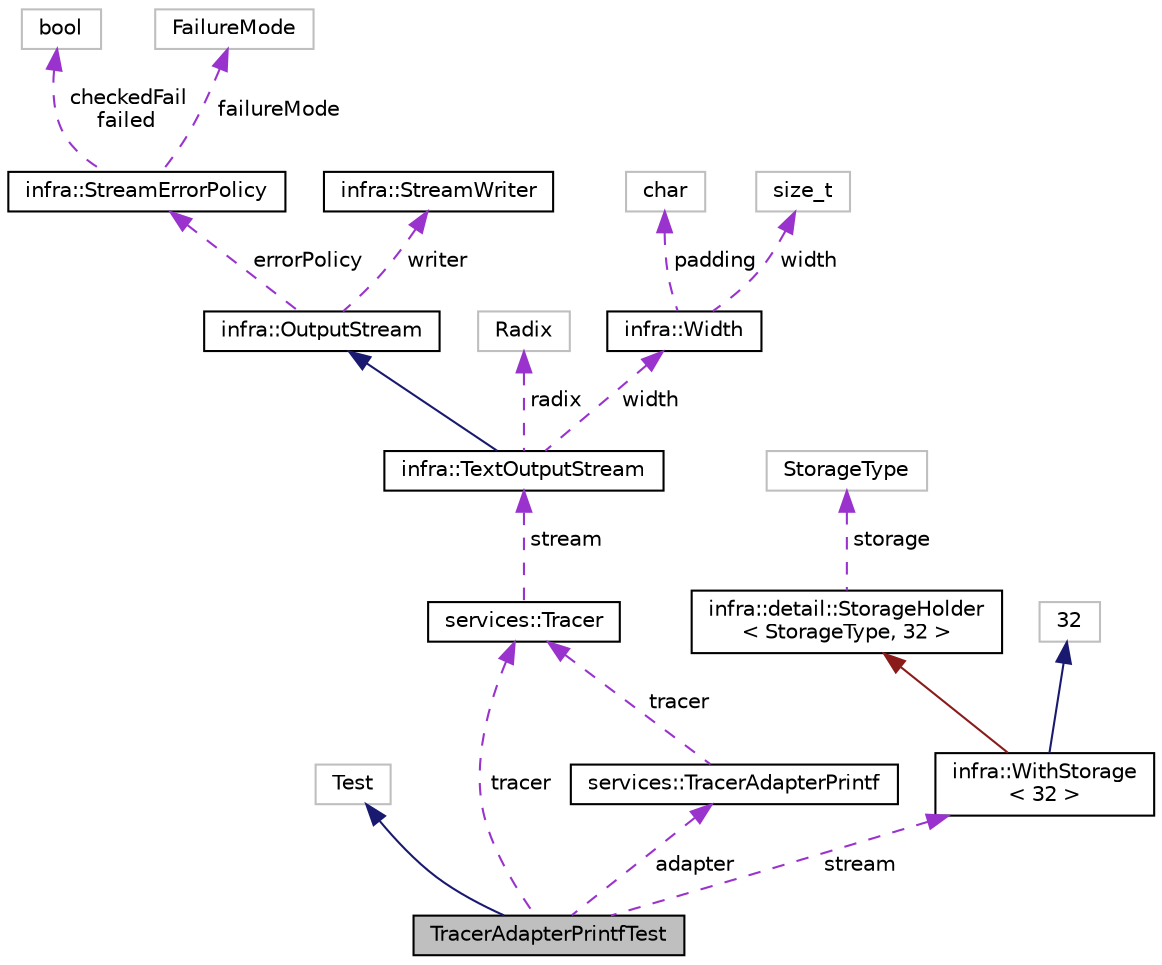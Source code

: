 digraph "TracerAdapterPrintfTest"
{
 // INTERACTIVE_SVG=YES
  edge [fontname="Helvetica",fontsize="10",labelfontname="Helvetica",labelfontsize="10"];
  node [fontname="Helvetica",fontsize="10",shape=record];
  Node2 [label="TracerAdapterPrintfTest",height=0.2,width=0.4,color="black", fillcolor="grey75", style="filled", fontcolor="black"];
  Node3 -> Node2 [dir="back",color="midnightblue",fontsize="10",style="solid",fontname="Helvetica"];
  Node3 [label="Test",height=0.2,width=0.4,color="grey75", fillcolor="white", style="filled"];
  Node4 -> Node2 [dir="back",color="darkorchid3",fontsize="10",style="dashed",label=" tracer" ,fontname="Helvetica"];
  Node4 [label="services::Tracer",height=0.2,width=0.4,color="black", fillcolor="white", style="filled",URL="$dc/d42/classservices_1_1_tracer.html"];
  Node5 -> Node4 [dir="back",color="darkorchid3",fontsize="10",style="dashed",label=" stream" ,fontname="Helvetica"];
  Node5 [label="infra::TextOutputStream",height=0.2,width=0.4,color="black", fillcolor="white", style="filled",URL="$de/dad/classinfra_1_1_text_output_stream.html"];
  Node6 -> Node5 [dir="back",color="midnightblue",fontsize="10",style="solid",fontname="Helvetica"];
  Node6 [label="infra::OutputStream",height=0.2,width=0.4,color="black", fillcolor="white", style="filled",URL="$d6/d97/classinfra_1_1_output_stream.html"];
  Node7 -> Node6 [dir="back",color="darkorchid3",fontsize="10",style="dashed",label=" errorPolicy" ,fontname="Helvetica"];
  Node7 [label="infra::StreamErrorPolicy",height=0.2,width=0.4,color="black", fillcolor="white", style="filled",URL="$d5/d4a/classinfra_1_1_stream_error_policy.html"];
  Node8 -> Node7 [dir="back",color="darkorchid3",fontsize="10",style="dashed",label=" checkedFail\nfailed" ,fontname="Helvetica"];
  Node8 [label="bool",height=0.2,width=0.4,color="grey75", fillcolor="white", style="filled"];
  Node9 -> Node7 [dir="back",color="darkorchid3",fontsize="10",style="dashed",label=" failureMode" ,fontname="Helvetica"];
  Node9 [label="FailureMode",height=0.2,width=0.4,color="grey75", fillcolor="white", style="filled"];
  Node10 -> Node6 [dir="back",color="darkorchid3",fontsize="10",style="dashed",label=" writer" ,fontname="Helvetica"];
  Node10 [label="infra::StreamWriter",height=0.2,width=0.4,color="black", fillcolor="white", style="filled",URL="$de/dba/classinfra_1_1_stream_writer.html"];
  Node11 -> Node5 [dir="back",color="darkorchid3",fontsize="10",style="dashed",label=" radix" ,fontname="Helvetica"];
  Node11 [label="Radix",height=0.2,width=0.4,color="grey75", fillcolor="white", style="filled"];
  Node12 -> Node5 [dir="back",color="darkorchid3",fontsize="10",style="dashed",label=" width" ,fontname="Helvetica"];
  Node12 [label="infra::Width",height=0.2,width=0.4,color="black", fillcolor="white", style="filled",URL="$d4/daa/structinfra_1_1_width.html"];
  Node13 -> Node12 [dir="back",color="darkorchid3",fontsize="10",style="dashed",label=" padding" ,fontname="Helvetica"];
  Node13 [label="char",height=0.2,width=0.4,color="grey75", fillcolor="white", style="filled"];
  Node14 -> Node12 [dir="back",color="darkorchid3",fontsize="10",style="dashed",label=" width" ,fontname="Helvetica"];
  Node14 [label="size_t",height=0.2,width=0.4,color="grey75", fillcolor="white", style="filled"];
  Node15 -> Node2 [dir="back",color="darkorchid3",fontsize="10",style="dashed",label=" stream" ,fontname="Helvetica"];
  Node15 [label="infra::WithStorage\l\< 32 \>",height=0.2,width=0.4,color="black", fillcolor="white", style="filled",URL="$d2/d40/classinfra_1_1_with_storage.html"];
  Node16 -> Node15 [dir="back",color="firebrick4",fontsize="10",style="solid",fontname="Helvetica"];
  Node16 [label="infra::detail::StorageHolder\l\< StorageType, 32 \>",height=0.2,width=0.4,color="black", fillcolor="white", style="filled",URL="$d9/d00/classinfra_1_1detail_1_1_storage_holder.html"];
  Node17 -> Node16 [dir="back",color="darkorchid3",fontsize="10",style="dashed",label=" storage" ,fontname="Helvetica"];
  Node17 [label="StorageType",height=0.2,width=0.4,color="grey75", fillcolor="white", style="filled"];
  Node18 -> Node15 [dir="back",color="midnightblue",fontsize="10",style="solid",fontname="Helvetica"];
  Node18 [label="32",height=0.2,width=0.4,color="grey75", fillcolor="white", style="filled"];
  Node19 -> Node2 [dir="back",color="darkorchid3",fontsize="10",style="dashed",label=" adapter" ,fontname="Helvetica"];
  Node19 [label="services::TracerAdapterPrintf",height=0.2,width=0.4,color="black", fillcolor="white", style="filled",URL="$de/dc5/classservices_1_1_tracer_adapter_printf.html"];
  Node4 -> Node19 [dir="back",color="darkorchid3",fontsize="10",style="dashed",label=" tracer" ,fontname="Helvetica"];
}
